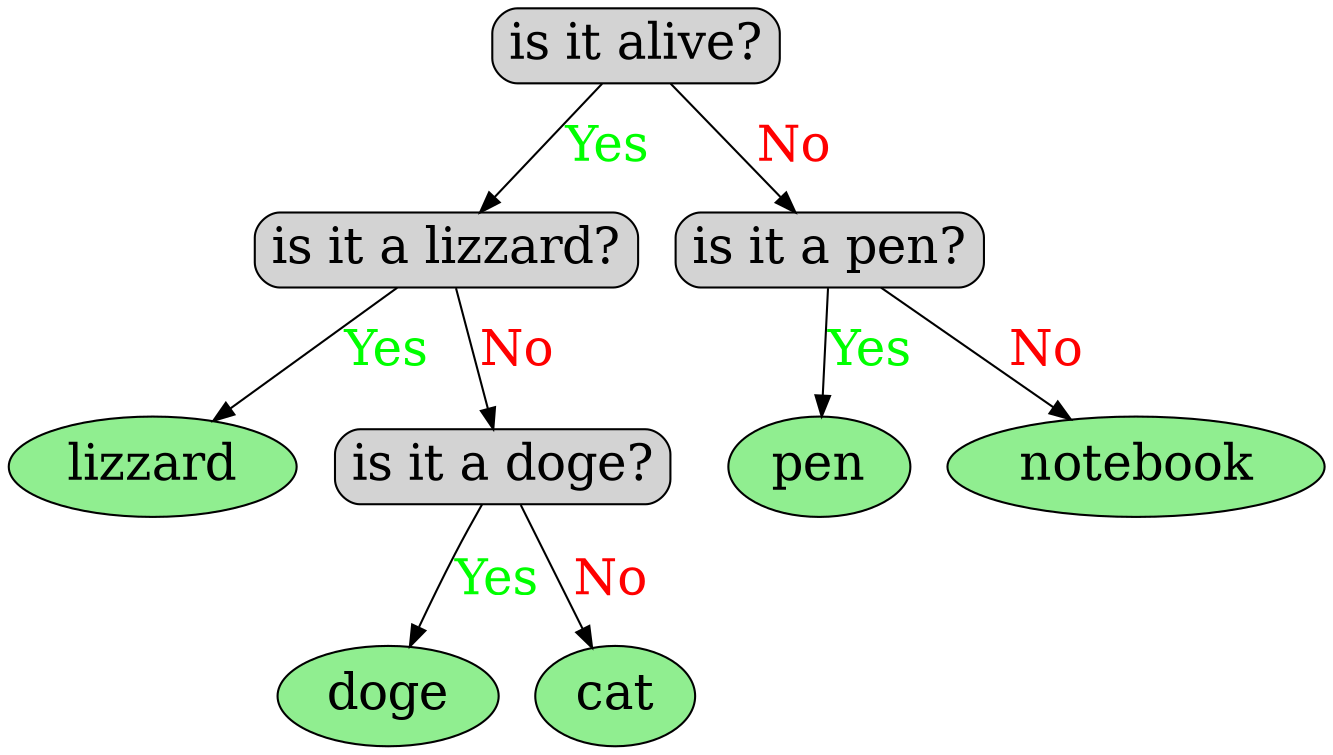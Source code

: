 digraph{
node[color = "black", fontsize = 24, shape = "box", style = "filled, rounded", fillcolor = "lightgray"] 
edge[color = "black", fontsize = 24] 
"lizzard" [shape = "ellipse", fillcolor = "lightgreen"] 
"doge" [shape = "ellipse", fillcolor = "lightgreen"] 
"cat" [shape = "ellipse", fillcolor = "lightgreen"] 
 "is it a doge?" 
 "is it a doge?" -> "cat" [label = "No", fontcolor = "red" ] 
 "is it a doge?" -> "doge" [label = "Yes", fontcolor = "green" ] 
 "is it a lizzard?" 
 "is it a lizzard?" -> "is it a doge?" [label = "No", fontcolor = "red" ] 
 "is it a lizzard?" -> "lizzard" [label = "Yes", fontcolor = "green" ] 
"pen" [shape = "ellipse", fillcolor = "lightgreen"] 
"notebook" [shape = "ellipse", fillcolor = "lightgreen"] 
 "is it a pen?" 
 "is it a pen?" -> "notebook" [label = "No", fontcolor = "red" ] 
 "is it a pen?" -> "pen" [label = "Yes", fontcolor = "green" ] 
 "is it alive?" 
 "is it alive?" -> "is it a pen?" [label = "No", fontcolor = "red" ] 
 "is it alive?" -> "is it a lizzard?" [label = "Yes", fontcolor = "green" ] 
}